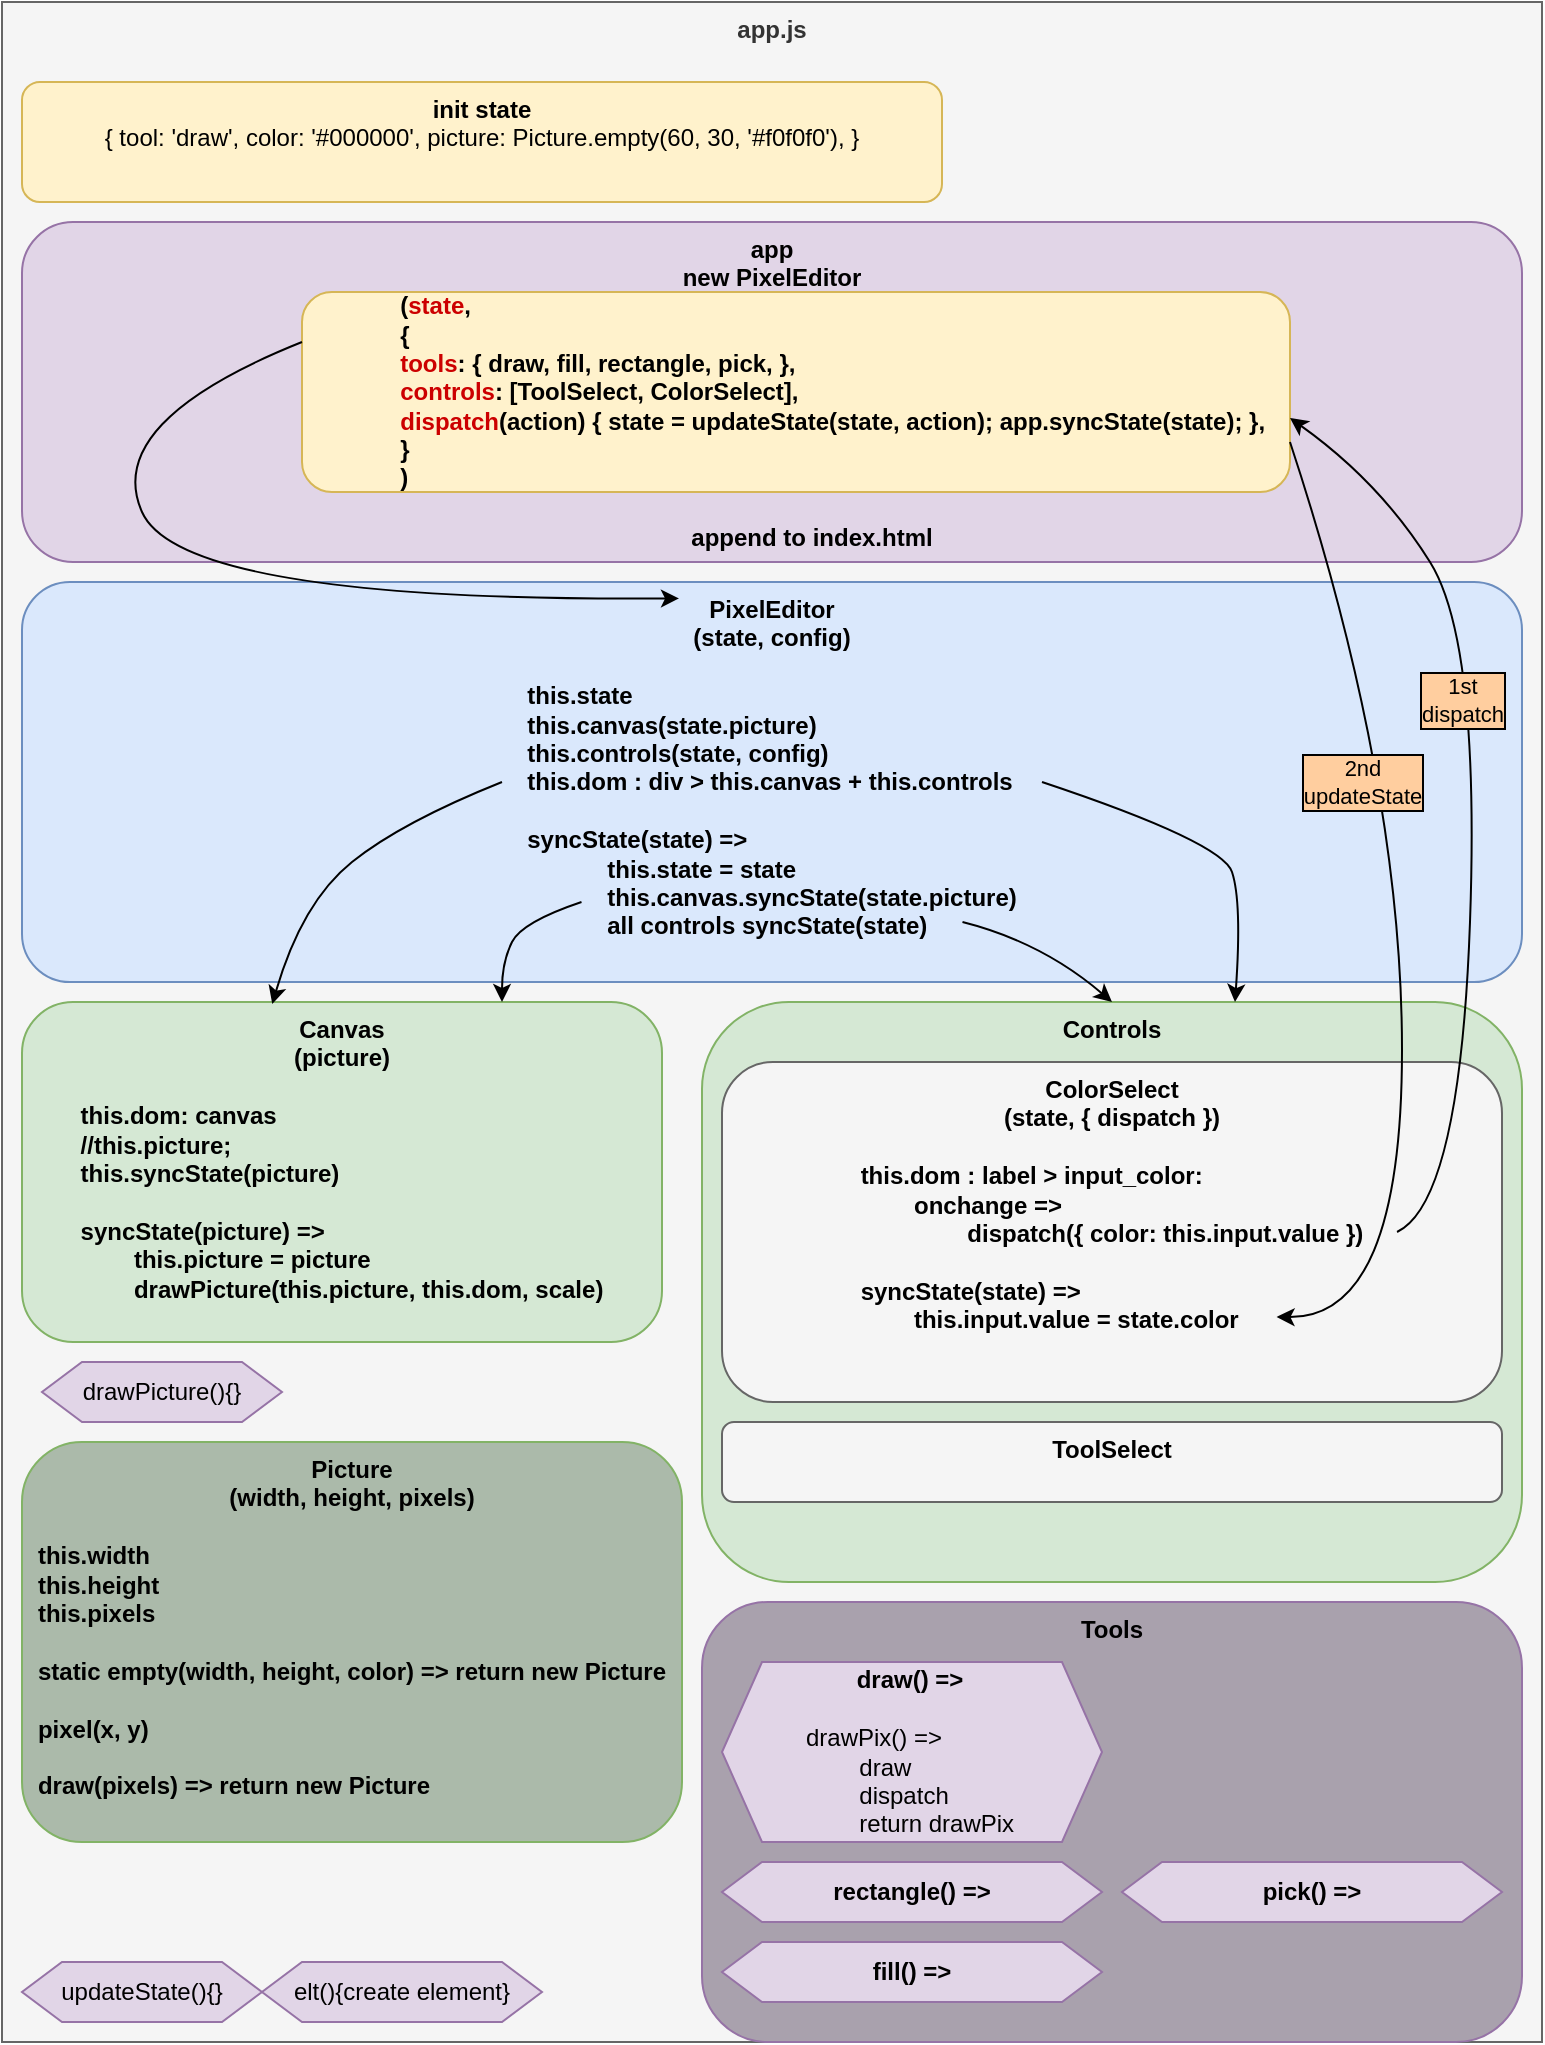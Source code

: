 <mxfile version="15.8.6" type="device"><diagram id="qT-EDoM_oVXF43JlNHTg" name="Page-1"><mxGraphModel dx="782" dy="706" grid="1" gridSize="10" guides="1" tooltips="1" connect="1" arrows="1" fold="1" page="1" pageScale="1" pageWidth="850" pageHeight="1100" math="0" shadow="0"><root><mxCell id="0"/><mxCell id="1" parent="0"/><mxCell id="gbdXPE4Dfif4Atpt0yfi-11" value="&lt;b&gt;app.js&lt;/b&gt;" style="rounded=0;whiteSpace=wrap;html=1;verticalAlign=top;fillColor=#f5f5f5;fontColor=#333333;strokeColor=#666666;" vertex="1" parent="1"><mxGeometry x="40" y="40" width="770" height="1020" as="geometry"/></mxCell><mxCell id="gbdXPE4Dfif4Atpt0yfi-12" value="&lt;b&gt;init state&lt;/b&gt;&lt;br&gt;{ tool: 'draw', color: '#000000', picture: Picture.empty(60, 30, '#f0f0f0'), }" style="rounded=1;whiteSpace=wrap;html=1;verticalAlign=top;fillColor=#fff2cc;strokeColor=#d6b656;" vertex="1" parent="1"><mxGeometry x="50" y="80" width="460" height="60" as="geometry"/></mxCell><mxCell id="gbdXPE4Dfif4Atpt0yfi-13" value="&lt;b&gt;app&lt;/b&gt;&lt;br&gt;&lt;b&gt;new PixelEditor&lt;/b&gt;&lt;br&gt;&lt;blockquote style=&quot;margin: 0 0 0 40px ; border: none ; padding: 0px&quot;&gt;&lt;div style=&quot;text-align: left&quot;&gt;&lt;br&gt;&lt;/div&gt;&lt;div style=&quot;text-align: left&quot;&gt;&lt;br&gt;&lt;/div&gt;&lt;div style=&quot;text-align: left&quot;&gt;&lt;br&gt;&lt;/div&gt;&lt;div style=&quot;text-align: left&quot;&gt;&lt;br&gt;&lt;/div&gt;&lt;div style=&quot;text-align: left&quot;&gt;&lt;br&gt;&lt;/div&gt;&lt;div style=&quot;text-align: left&quot;&gt;&lt;br&gt;&lt;/div&gt;&lt;div style=&quot;text-align: left&quot;&gt;&lt;br&gt;&lt;/div&gt;&lt;div style=&quot;text-align: left&quot;&gt;&lt;br&gt;&lt;/div&gt;&lt;/blockquote&gt;&lt;blockquote style=&quot;margin: 0 0 0 40px ; border: none ; padding: 0px&quot;&gt;&lt;div style=&quot;text-align: left&quot;&gt;&lt;b&gt;append to index.html&lt;/b&gt;&lt;/div&gt;&lt;/blockquote&gt;" style="rounded=1;whiteSpace=wrap;html=1;verticalAlign=top;fillColor=#e1d5e7;strokeColor=#9673a6;" vertex="1" parent="1"><mxGeometry x="50" y="150" width="750" height="170" as="geometry"/></mxCell><mxCell id="gbdXPE4Dfif4Atpt0yfi-18" value="&lt;blockquote style=&quot;margin: 0px 0px 0px 40px ; border: none ; padding: 0px&quot;&gt;&lt;div style=&quot;text-align: left&quot;&gt;&lt;b&gt;(&lt;font color=&quot;#cc0000&quot;&gt;state&lt;/font&gt;,&lt;/b&gt;&lt;/div&gt;&lt;/blockquote&gt;&lt;blockquote style=&quot;margin: 0px 0px 0px 40px ; border: none ; padding: 0px&quot;&gt;&lt;div style=&quot;text-align: left&quot;&gt;&lt;b&gt;{&amp;nbsp;&lt;/b&gt;&lt;/div&gt;&lt;div style=&quot;text-align: left&quot;&gt;&lt;b&gt;&lt;font color=&quot;#cc0000&quot;&gt;tools&lt;/font&gt;: { draw, fill, rectangle, pick, },&amp;nbsp;&lt;/b&gt;&lt;/div&gt;&lt;div style=&quot;text-align: left&quot;&gt;&lt;b&gt;&lt;font color=&quot;#cc0000&quot;&gt;controls&lt;/font&gt;: [ToolSelect, ColorSelect],&amp;nbsp;&lt;/b&gt;&lt;/div&gt;&lt;div style=&quot;text-align: left&quot;&gt;&lt;b&gt;&lt;font color=&quot;#cc0000&quot;&gt;dispatch&lt;/font&gt;(action) { state = updateState(state, action); app.syncState(state); },&amp;nbsp;&lt;/b&gt;&lt;/div&gt;&lt;div style=&quot;text-align: left&quot;&gt;&lt;b&gt;}&lt;/b&gt;&lt;/div&gt;&lt;div style=&quot;text-align: left&quot;&gt;&lt;b&gt;)&lt;/b&gt;&lt;/div&gt;&lt;/blockquote&gt;" style="rounded=1;whiteSpace=wrap;html=1;fillColor=#fff2cc;strokeColor=#d6b656;" vertex="1" parent="1"><mxGeometry x="190" y="185" width="494" height="100" as="geometry"/></mxCell><mxCell id="gbdXPE4Dfif4Atpt0yfi-14" value="&lt;b&gt;PixelEditor&lt;/b&gt;&lt;br&gt;&lt;b&gt;(state, config)&lt;br&gt;&lt;/b&gt;&lt;br&gt;&lt;div style=&quot;text-align: left&quot;&gt;&lt;b&gt;this.state&lt;/b&gt;&lt;/div&gt;&lt;div style=&quot;text-align: left&quot;&gt;&lt;b&gt;this.canvas(state.picture)&lt;/b&gt;&lt;/div&gt;&lt;div style=&quot;text-align: left&quot;&gt;&lt;b&gt;this.controls(state, config)&lt;/b&gt;&lt;/div&gt;&lt;div style=&quot;text-align: left&quot;&gt;&lt;b&gt;this.dom : div &amp;gt; this.canvas + this.controls&lt;/b&gt;&lt;/div&gt;&lt;div style=&quot;text-align: left&quot;&gt;&lt;b&gt;&lt;br&gt;&lt;/b&gt;&lt;/div&gt;&lt;div style=&quot;text-align: left&quot;&gt;&lt;b&gt;syncState(state) =&amp;gt;&amp;nbsp;&lt;/b&gt;&lt;/div&gt;&lt;blockquote style=&quot;margin: 0 0 0 40px ; border: none ; padding: 0px&quot;&gt;&lt;div style=&quot;text-align: left&quot;&gt;&lt;b&gt;this.state = state&lt;/b&gt;&lt;/div&gt;&lt;/blockquote&gt;&lt;div style=&quot;text-align: left&quot;&gt;&lt;blockquote style=&quot;margin: 0 0 0 40px ; border: none ; padding: 0px&quot;&gt;&lt;div style=&quot;text-align: left&quot;&gt;&lt;b&gt;this.canvas.syncState(state.picture)&lt;/b&gt;&lt;/div&gt;&lt;div style=&quot;text-align: left&quot;&gt;&lt;b&gt;all controls syncState(state)&lt;/b&gt;&lt;/div&gt;&lt;/blockquote&gt;&lt;/div&gt;" style="rounded=1;whiteSpace=wrap;html=1;fillColor=#dae8fc;strokeColor=#6c8ebf;verticalAlign=top;arcSize=12;" vertex="1" parent="1"><mxGeometry x="50" y="330" width="750" height="200" as="geometry"/></mxCell><mxCell id="gbdXPE4Dfif4Atpt0yfi-20" value="" style="curved=1;endArrow=classic;html=1;rounded=0;exitX=0;exitY=0.25;exitDx=0;exitDy=0;entryX=0.438;entryY=0.041;entryDx=0;entryDy=0;entryPerimeter=0;" edge="1" parent="1" source="gbdXPE4Dfif4Atpt0yfi-18" target="gbdXPE4Dfif4Atpt0yfi-14"><mxGeometry width="50" height="50" relative="1" as="geometry"><mxPoint x="300" y="430" as="sourcePoint"/><mxPoint x="320" y="370" as="targetPoint"/><Array as="points"><mxPoint x="90" y="250"/><mxPoint x="130" y="340"/></Array></mxGeometry></mxCell><mxCell id="gbdXPE4Dfif4Atpt0yfi-21" value="&lt;font color=&quot;#000000&quot;&gt;Canvas&lt;br&gt;(picture)&lt;br&gt;&lt;br&gt;&lt;div style=&quot;text-align: left&quot;&gt;this.dom: canvas&lt;/div&gt;&lt;div style=&quot;text-align: left&quot;&gt;//this.picture;&lt;/div&gt;&lt;div style=&quot;text-align: left&quot;&gt;this.syncState(picture)&lt;/div&gt;&lt;div style=&quot;text-align: left&quot;&gt;&lt;br&gt;&lt;/div&gt;&lt;div style=&quot;text-align: left&quot;&gt;syncState(picture) =&amp;gt;&lt;/div&gt;&lt;div style=&quot;text-align: left&quot;&gt;&lt;span style=&quot;white-space: pre&quot;&gt;&#9;&lt;/span&gt;this.picture = picture&lt;br&gt;&lt;/div&gt;&lt;div style=&quot;text-align: left&quot;&gt;&lt;span style=&quot;white-space: pre&quot;&gt;&#9;&lt;/span&gt;drawPicture(this.picture, this.dom, scale)&lt;/div&gt;&lt;/font&gt;" style="rounded=1;whiteSpace=wrap;html=1;fillColor=#d5e8d4;strokeColor=#82b366;fontStyle=1;verticalAlign=top;" vertex="1" parent="1"><mxGeometry x="50" y="540" width="320" height="170" as="geometry"/></mxCell><mxCell id="gbdXPE4Dfif4Atpt0yfi-27" value="" style="group" vertex="1" connectable="0" parent="1"><mxGeometry x="390" y="540" width="410" height="430" as="geometry"/></mxCell><mxCell id="gbdXPE4Dfif4Atpt0yfi-22" value="Controls" style="rounded=1;whiteSpace=wrap;html=1;fillColor=#d5e8d4;strokeColor=#82b366;fontStyle=1;verticalAlign=top;" vertex="1" parent="gbdXPE4Dfif4Atpt0yfi-27"><mxGeometry width="410" height="290" as="geometry"/></mxCell><mxCell id="gbdXPE4Dfif4Atpt0yfi-25" value="&lt;font color=&quot;#000000&quot;&gt;ColorSelect&lt;br&gt;(state, { dispatch })&lt;br&gt;&lt;br&gt;&lt;div style=&quot;text-align: left&quot;&gt;&lt;span&gt;this.dom :&amp;nbsp;&lt;/span&gt;&lt;span&gt;label &amp;gt;&amp;nbsp;&lt;/span&gt;&lt;span&gt;input_color:&amp;nbsp;&lt;/span&gt;&lt;/div&gt;&lt;div style=&quot;text-align: left&quot;&gt;&lt;span&gt;&lt;span style=&quot;white-space: pre&quot;&gt;&#9;&lt;/span&gt;onchange =&amp;gt;&amp;nbsp;&lt;/span&gt;&lt;/div&gt;&lt;div style=&quot;text-align: left&quot;&gt;&lt;span&gt;&lt;span style=&quot;white-space: pre&quot;&gt;&#9;&lt;/span&gt;&lt;span style=&quot;white-space: pre&quot;&gt;&#9;&lt;/span&gt;dispatch({ color: this.input.value })&lt;/span&gt;&lt;/div&gt;&lt;div style=&quot;text-align: left&quot;&gt;&lt;span&gt;&lt;br&gt;&lt;/span&gt;&lt;/div&gt;&lt;div style=&quot;text-align: left&quot;&gt;&lt;span&gt;syncState(state) =&amp;gt;&lt;/span&gt;&lt;/div&gt;&lt;div style=&quot;text-align: left&quot;&gt;&lt;span&gt;&lt;span style=&quot;white-space: pre&quot;&gt;&#9;&lt;/span&gt;this.input.value = state.color&lt;br&gt;&lt;/span&gt;&lt;/div&gt;&lt;div style=&quot;text-align: left&quot;&gt;&lt;span&gt;&lt;span style=&quot;white-space: pre&quot;&gt;&#9;&lt;/span&gt;&lt;span style=&quot;white-space: pre&quot;&gt;&#9;&lt;/span&gt;&lt;span style=&quot;white-space: pre&quot;&gt;&#9;&lt;/span&gt;&lt;span style=&quot;white-space: pre&quot;&gt;&#9;&lt;/span&gt;&lt;span style=&quot;white-space: pre&quot;&gt;&#9;&lt;/span&gt;&lt;br&gt;&lt;/span&gt;&lt;/div&gt;&lt;div style=&quot;text-align: left&quot;&gt;&lt;span&gt;&lt;span style=&quot;white-space: pre&quot;&gt;&#9;&lt;/span&gt;&lt;span style=&quot;white-space: pre&quot;&gt;&#9;&lt;/span&gt;&lt;span style=&quot;white-space: pre&quot;&gt;&#9;&lt;/span&gt;&lt;span style=&quot;white-space: pre&quot;&gt;&#9;&lt;/span&gt;&lt;span style=&quot;white-space: pre&quot;&gt;&#9;&lt;span style=&quot;white-space: pre&quot;&gt;&#9;&lt;/span&gt;&lt;/span&gt;&lt;br&gt;&lt;/span&gt;&lt;/div&gt;&lt;/font&gt;" style="rounded=1;whiteSpace=wrap;html=1;fillColor=#f5f5f5;strokeColor=#666666;fontStyle=1;verticalAlign=top;fontColor=#333333;" vertex="1" parent="gbdXPE4Dfif4Atpt0yfi-27"><mxGeometry x="10" y="30" width="390" height="170" as="geometry"/></mxCell><mxCell id="gbdXPE4Dfif4Atpt0yfi-26" value="&lt;font color=&quot;#000000&quot;&gt;ToolSelect&lt;/font&gt;" style="rounded=1;whiteSpace=wrap;html=1;fillColor=#f5f5f5;strokeColor=#666666;fontStyle=1;verticalAlign=top;fontColor=#333333;" vertex="1" parent="gbdXPE4Dfif4Atpt0yfi-27"><mxGeometry x="10" y="210" width="390" height="40" as="geometry"/></mxCell><mxCell id="gbdXPE4Dfif4Atpt0yfi-29" value="drawPicture(){}" style="shape=hexagon;perimeter=hexagonPerimeter2;whiteSpace=wrap;html=1;fixedSize=1;fillColor=#e1d5e7;strokeColor=#9673a6;" vertex="1" parent="1"><mxGeometry x="60" y="720" width="120" height="30" as="geometry"/></mxCell><mxCell id="gbdXPE4Dfif4Atpt0yfi-30" value="Picture&lt;br&gt;(width, height, pixels)&lt;br&gt;&lt;br&gt;&lt;div style=&quot;text-align: left&quot;&gt;&lt;span&gt;this.width&lt;/span&gt;&lt;/div&gt;&lt;div style=&quot;text-align: left&quot;&gt;&lt;span&gt;this.height&lt;/span&gt;&lt;/div&gt;&lt;div style=&quot;text-align: left&quot;&gt;&lt;span&gt;this.pixels&lt;/span&gt;&lt;/div&gt;&lt;div style=&quot;text-align: left&quot;&gt;&lt;span&gt;&lt;br&gt;&lt;/span&gt;&lt;/div&gt;&lt;div style=&quot;text-align: left&quot;&gt;&lt;span&gt;static empty(width, height, color) =&amp;gt; return new Picture&lt;/span&gt;&lt;/div&gt;&lt;div style=&quot;text-align: left&quot;&gt;&lt;span&gt;&lt;br&gt;&lt;/span&gt;&lt;/div&gt;&lt;div style=&quot;text-align: left&quot;&gt;&lt;span&gt;pixel(x, y)&lt;/span&gt;&lt;/div&gt;&lt;div style=&quot;text-align: left&quot;&gt;&lt;span&gt;&lt;br&gt;&lt;/span&gt;&lt;/div&gt;&lt;div style=&quot;text-align: left&quot;&gt;&lt;span&gt;draw(pixels) =&amp;gt; return new Picture&lt;/span&gt;&lt;/div&gt;" style="rounded=1;whiteSpace=wrap;html=1;fillColor=#ABBAAA;strokeColor=#82b366;fontStyle=1;verticalAlign=top;" vertex="1" parent="1"><mxGeometry x="50" y="760" width="330" height="200" as="geometry"/></mxCell><mxCell id="gbdXPE4Dfif4Atpt0yfi-31" value="" style="curved=1;endArrow=classic;html=1;rounded=0;fontColor=#000000;entryX=0.391;entryY=0.006;entryDx=0;entryDy=0;entryPerimeter=0;exitX=0.32;exitY=0.5;exitDx=0;exitDy=0;exitPerimeter=0;" edge="1" parent="1" source="gbdXPE4Dfif4Atpt0yfi-14" target="gbdXPE4Dfif4Atpt0yfi-21"><mxGeometry width="50" height="50" relative="1" as="geometry"><mxPoint x="360" y="680" as="sourcePoint"/><mxPoint x="410" y="630" as="targetPoint"/><Array as="points"><mxPoint x="240" y="450"/><mxPoint x="190" y="490"/></Array></mxGeometry></mxCell><mxCell id="gbdXPE4Dfif4Atpt0yfi-32" value="" style="curved=1;endArrow=classic;html=1;rounded=0;fontColor=#000000;entryX=0.65;entryY=0;entryDx=0;entryDy=0;entryPerimeter=0;exitX=0.68;exitY=0.5;exitDx=0;exitDy=0;exitPerimeter=0;" edge="1" parent="1" source="gbdXPE4Dfif4Atpt0yfi-14" target="gbdXPE4Dfif4Atpt0yfi-22"><mxGeometry width="50" height="50" relative="1" as="geometry"><mxPoint x="300" y="440" as="sourcePoint"/><mxPoint x="180" y="570.06" as="targetPoint"/><Array as="points"><mxPoint x="650" y="460"/><mxPoint x="660" y="490"/></Array></mxGeometry></mxCell><mxCell id="gbdXPE4Dfif4Atpt0yfi-33" value="" style="curved=1;endArrow=classic;html=1;rounded=0;fontColor=#000000;entryX=0.75;entryY=0;entryDx=0;entryDy=0;exitX=0.373;exitY=0.8;exitDx=0;exitDy=0;exitPerimeter=0;" edge="1" parent="1" source="gbdXPE4Dfif4Atpt0yfi-14" target="gbdXPE4Dfif4Atpt0yfi-21"><mxGeometry width="50" height="50" relative="1" as="geometry"><mxPoint x="300" y="440" as="sourcePoint"/><mxPoint x="180" y="570.06" as="targetPoint"/><Array as="points"><mxPoint x="300" y="500"/><mxPoint x="290" y="520"/></Array></mxGeometry></mxCell><mxCell id="gbdXPE4Dfif4Atpt0yfi-34" value="" style="curved=1;endArrow=classic;html=1;rounded=0;fontColor=#000000;entryX=0.5;entryY=0;entryDx=0;entryDy=0;exitX=0.627;exitY=0.85;exitDx=0;exitDy=0;exitPerimeter=0;" edge="1" parent="1" source="gbdXPE4Dfif4Atpt0yfi-14" target="gbdXPE4Dfif4Atpt0yfi-22"><mxGeometry width="50" height="50" relative="1" as="geometry"><mxPoint x="570" y="440" as="sourcePoint"/><mxPoint x="660" y="550" as="targetPoint"/><Array as="points"><mxPoint x="560" y="510"/></Array></mxGeometry></mxCell><mxCell id="gbdXPE4Dfif4Atpt0yfi-35" value="" style="curved=1;endArrow=classic;html=1;rounded=0;fontColor=#000000;exitX=0.868;exitY=0.5;exitDx=0;exitDy=0;exitPerimeter=0;" edge="1" parent="1"><mxGeometry width="50" height="50" relative="1" as="geometry"><mxPoint x="737.52" y="655" as="sourcePoint"/><mxPoint x="684" y="248" as="targetPoint"/><Array as="points"><mxPoint x="769" y="640"/><mxPoint x="779" y="360"/><mxPoint x="729" y="280"/></Array></mxGeometry></mxCell><mxCell id="gbdXPE4Dfif4Atpt0yfi-39" value="1st&lt;br&gt;dispatch" style="edgeLabel;html=1;align=center;verticalAlign=middle;resizable=0;points=[];fontColor=#000000;labelBackgroundColor=#FFCE9F;labelBorderColor=default;" vertex="1" connectable="0" parent="gbdXPE4Dfif4Atpt0yfi-35"><mxGeometry x="0.186" y="11" relative="1" as="geometry"><mxPoint x="3" y="-10" as="offset"/></mxGeometry></mxCell><mxCell id="gbdXPE4Dfif4Atpt0yfi-38" value="" style="curved=1;endArrow=classic;html=1;rounded=0;fontColor=#000000;entryX=0.711;entryY=0.75;entryDx=0;entryDy=0;exitX=1;exitY=0.75;exitDx=0;exitDy=0;entryPerimeter=0;" edge="1" parent="1" source="gbdXPE4Dfif4Atpt0yfi-18" target="gbdXPE4Dfif4Atpt0yfi-25"><mxGeometry width="50" height="50" relative="1" as="geometry"><mxPoint x="460" y="520" as="sourcePoint"/><mxPoint x="510" y="470" as="targetPoint"/><Array as="points"><mxPoint x="740" y="430"/><mxPoint x="740" y="698"/></Array></mxGeometry></mxCell><mxCell id="gbdXPE4Dfif4Atpt0yfi-40" value="2nd&lt;br&gt;updateState" style="edgeLabel;html=1;align=center;verticalAlign=middle;resizable=0;points=[];fontColor=#000000;labelBackgroundColor=#FFCE9F;labelBorderColor=default;" vertex="1" connectable="0" parent="gbdXPE4Dfif4Atpt0yfi-38"><mxGeometry x="-0.38" y="-8" relative="1" as="geometry"><mxPoint x="-6" y="17" as="offset"/></mxGeometry></mxCell><mxCell id="gbdXPE4Dfif4Atpt0yfi-47" value="updateState(){}" style="shape=hexagon;perimeter=hexagonPerimeter2;whiteSpace=wrap;html=1;fixedSize=1;fillColor=#e1d5e7;strokeColor=#9673a6;" vertex="1" parent="1"><mxGeometry x="50" y="1020" width="120" height="30" as="geometry"/></mxCell><mxCell id="gbdXPE4Dfif4Atpt0yfi-48" value="elt(){create element}" style="shape=hexagon;perimeter=hexagonPerimeter2;whiteSpace=wrap;html=1;fixedSize=1;fillColor=#e1d5e7;strokeColor=#9673a6;" vertex="1" parent="1"><mxGeometry x="170" y="1020" width="140" height="30" as="geometry"/></mxCell><mxCell id="gbdXPE4Dfif4Atpt0yfi-49" value="&lt;span style=&quot;&quot;&gt;Tools&lt;/span&gt;" style="rounded=1;whiteSpace=wrap;html=1;labelBackgroundColor=none;labelBorderColor=none;fillColor=#A9A1AD;strokeColor=#9673a6;fontStyle=1;verticalAlign=top;" vertex="1" parent="1"><mxGeometry x="390" y="840" width="410" height="220" as="geometry"/></mxCell><mxCell id="gbdXPE4Dfif4Atpt0yfi-50" value="&lt;blockquote style=&quot;margin: 0 0 0 40px ; border: none ; padding: 0px&quot;&gt;&lt;div style=&quot;text-align: center&quot;&gt;&lt;span&gt;&lt;b&gt;draw() =&amp;gt;&lt;/b&gt;&lt;/span&gt;&lt;/div&gt;&lt;div style=&quot;text-align: center&quot;&gt;&lt;br&gt;&lt;/div&gt;&lt;div&gt;&lt;span&gt;drawPix() =&amp;gt;&lt;/span&gt;&lt;/div&gt;&lt;div&gt;&lt;span&gt;&lt;span style=&quot;white-space: pre&quot;&gt;&#9;&lt;/span&gt;draw&lt;/span&gt;&lt;/div&gt;&lt;div&gt;&lt;span&gt;&lt;span style=&quot;white-space: pre&quot;&gt;&#9;&lt;/span&gt;dispatch&lt;/span&gt;&lt;/div&gt;&lt;div&gt;&lt;span&gt;&lt;span style=&quot;white-space: pre&quot;&gt;&#9;&lt;/span&gt;return drawPix&lt;/span&gt;&lt;/div&gt;&lt;/blockquote&gt;" style="shape=hexagon;perimeter=hexagonPerimeter2;whiteSpace=wrap;html=1;fixedSize=1;fillColor=#e1d5e7;strokeColor=#9673a6;align=left;" vertex="1" parent="1"><mxGeometry x="400" y="870" width="190" height="90" as="geometry"/></mxCell><mxCell id="gbdXPE4Dfif4Atpt0yfi-53" value="rectangle() =&amp;gt;" style="shape=hexagon;perimeter=hexagonPerimeter2;whiteSpace=wrap;html=1;fixedSize=1;fillColor=#e1d5e7;strokeColor=#9673a6;fontStyle=1" vertex="1" parent="1"><mxGeometry x="400" y="970" width="190" height="30" as="geometry"/></mxCell><mxCell id="gbdXPE4Dfif4Atpt0yfi-54" value="fill() =&amp;gt;" style="shape=hexagon;perimeter=hexagonPerimeter2;whiteSpace=wrap;html=1;fixedSize=1;fillColor=#e1d5e7;strokeColor=#9673a6;fontStyle=1" vertex="1" parent="1"><mxGeometry x="400" y="1010" width="190" height="30" as="geometry"/></mxCell><mxCell id="gbdXPE4Dfif4Atpt0yfi-55" value="pick() =&amp;gt;" style="shape=hexagon;perimeter=hexagonPerimeter2;whiteSpace=wrap;html=1;fixedSize=1;fillColor=#e1d5e7;strokeColor=#9673a6;fontStyle=1" vertex="1" parent="1"><mxGeometry x="600" y="970" width="190" height="30" as="geometry"/></mxCell></root></mxGraphModel></diagram></mxfile>